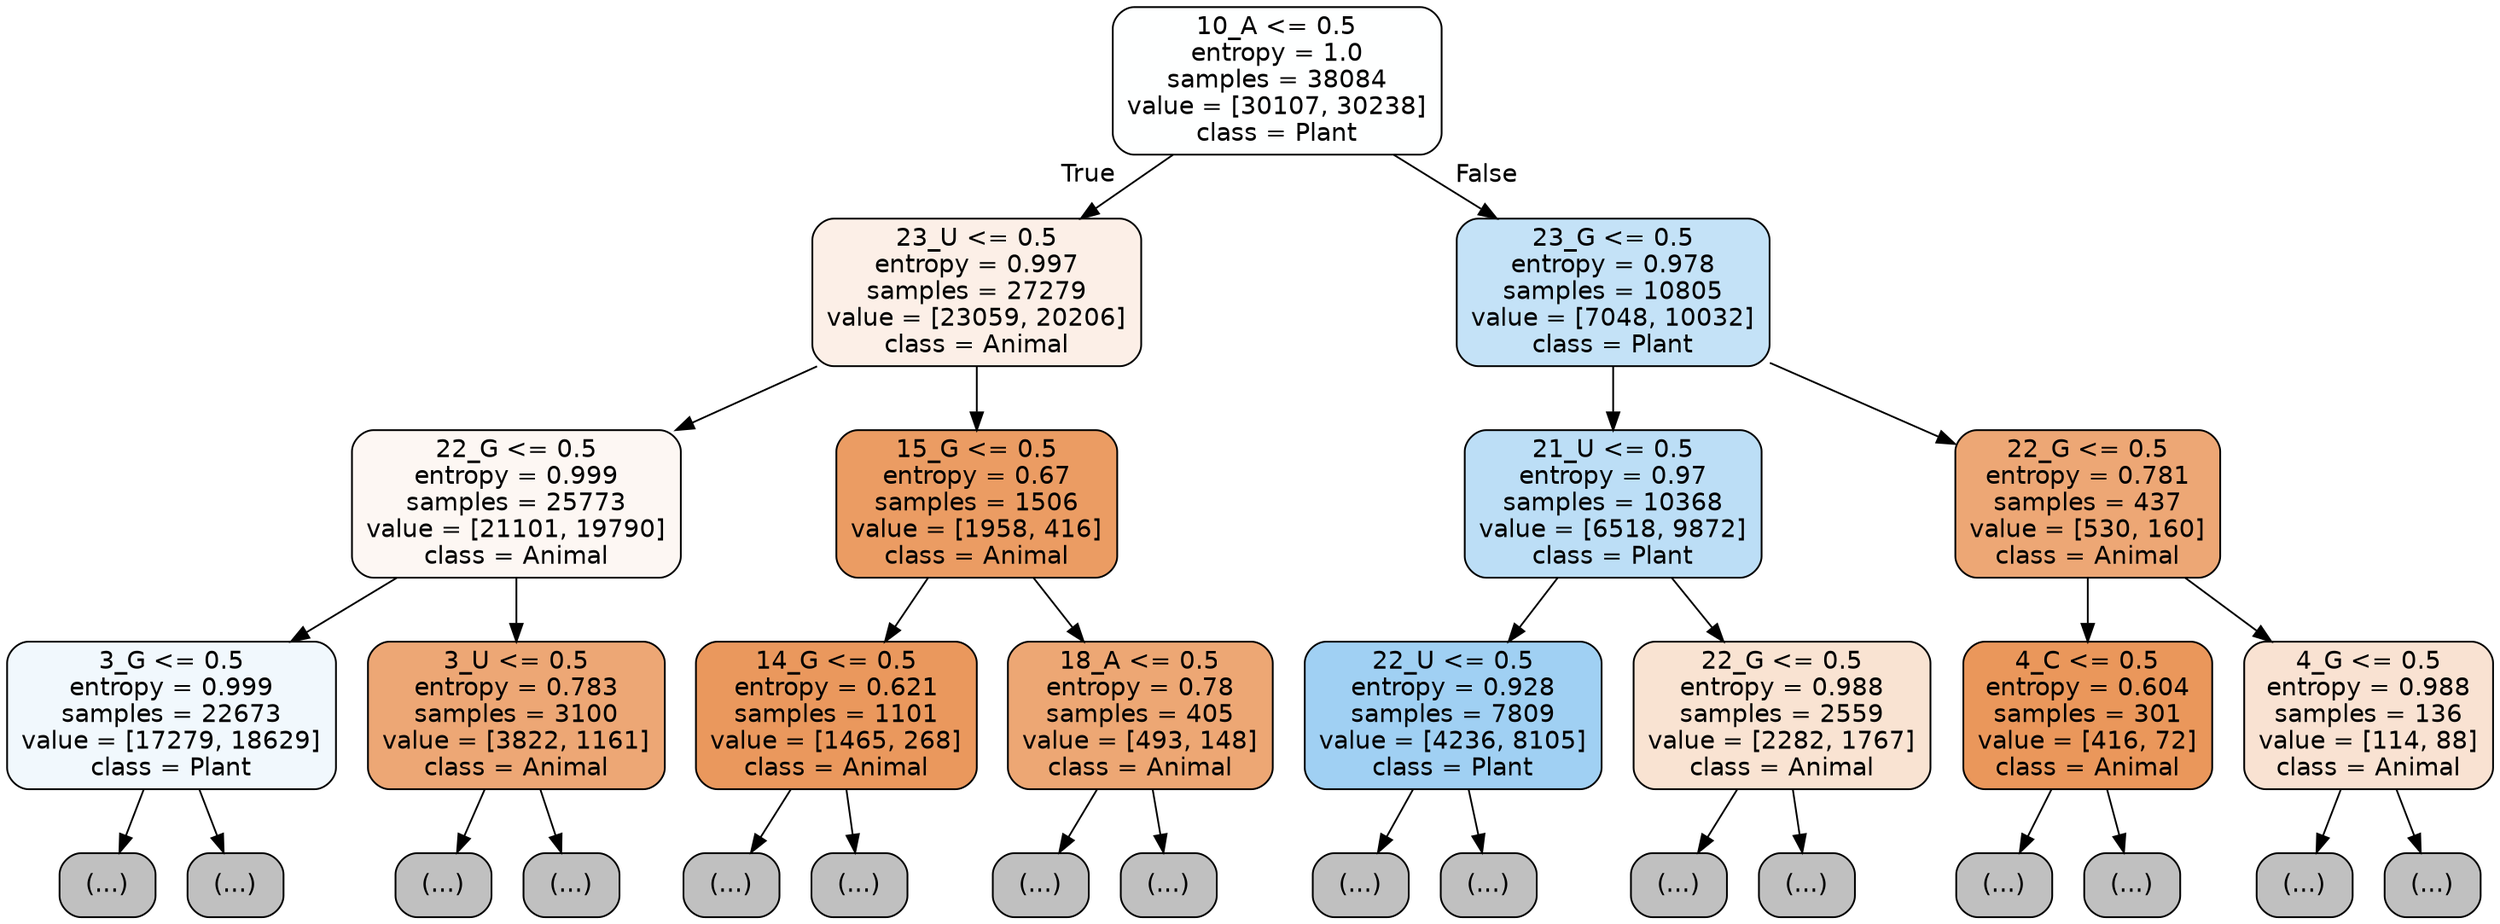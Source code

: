 digraph Tree {
node [shape=box, style="filled, rounded", color="black", fontname="helvetica"] ;
edge [fontname="helvetica"] ;
0 [label="10_A <= 0.5\nentropy = 1.0\nsamples = 38084\nvalue = [30107, 30238]\nclass = Plant", fillcolor="#feffff"] ;
1 [label="23_U <= 0.5\nentropy = 0.997\nsamples = 27279\nvalue = [23059, 20206]\nclass = Animal", fillcolor="#fcefe7"] ;
0 -> 1 [labeldistance=2.5, labelangle=45, headlabel="True"] ;
2 [label="22_G <= 0.5\nentropy = 0.999\nsamples = 25773\nvalue = [21101, 19790]\nclass = Animal", fillcolor="#fdf7f3"] ;
1 -> 2 ;
3 [label="3_G <= 0.5\nentropy = 0.999\nsamples = 22673\nvalue = [17279, 18629]\nclass = Plant", fillcolor="#f1f8fd"] ;
2 -> 3 ;
4 [label="(...)", fillcolor="#C0C0C0"] ;
3 -> 4 ;
7813 [label="(...)", fillcolor="#C0C0C0"] ;
3 -> 7813 ;
10932 [label="3_U <= 0.5\nentropy = 0.783\nsamples = 3100\nvalue = [3822, 1161]\nclass = Animal", fillcolor="#eda775"] ;
2 -> 10932 ;
10933 [label="(...)", fillcolor="#C0C0C0"] ;
10932 -> 10933 ;
11952 [label="(...)", fillcolor="#C0C0C0"] ;
10932 -> 11952 ;
12277 [label="15_G <= 0.5\nentropy = 0.67\nsamples = 1506\nvalue = [1958, 416]\nclass = Animal", fillcolor="#eb9c63"] ;
1 -> 12277 ;
12278 [label="14_G <= 0.5\nentropy = 0.621\nsamples = 1101\nvalue = [1465, 268]\nclass = Animal", fillcolor="#ea985d"] ;
12277 -> 12278 ;
12279 [label="(...)", fillcolor="#C0C0C0"] ;
12278 -> 12279 ;
12550 [label="(...)", fillcolor="#C0C0C0"] ;
12278 -> 12550 ;
12691 [label="18_A <= 0.5\nentropy = 0.78\nsamples = 405\nvalue = [493, 148]\nclass = Animal", fillcolor="#eda774"] ;
12277 -> 12691 ;
12692 [label="(...)", fillcolor="#C0C0C0"] ;
12691 -> 12692 ;
12855 [label="(...)", fillcolor="#C0C0C0"] ;
12691 -> 12855 ;
12880 [label="23_G <= 0.5\nentropy = 0.978\nsamples = 10805\nvalue = [7048, 10032]\nclass = Plant", fillcolor="#c4e2f7"] ;
0 -> 12880 [labeldistance=2.5, labelangle=-45, headlabel="False"] ;
12881 [label="21_U <= 0.5\nentropy = 0.97\nsamples = 10368\nvalue = [6518, 9872]\nclass = Plant", fillcolor="#bcdef6"] ;
12880 -> 12881 ;
12882 [label="22_U <= 0.5\nentropy = 0.928\nsamples = 7809\nvalue = [4236, 8105]\nclass = Plant", fillcolor="#a0d0f3"] ;
12881 -> 12882 ;
12883 [label="(...)", fillcolor="#C0C0C0"] ;
12882 -> 12883 ;
15588 [label="(...)", fillcolor="#C0C0C0"] ;
12882 -> 15588 ;
15929 [label="22_G <= 0.5\nentropy = 0.988\nsamples = 2559\nvalue = [2282, 1767]\nclass = Animal", fillcolor="#f9e3d2"] ;
12881 -> 15929 ;
15930 [label="(...)", fillcolor="#C0C0C0"] ;
15929 -> 15930 ;
16741 [label="(...)", fillcolor="#C0C0C0"] ;
15929 -> 16741 ;
16876 [label="22_G <= 0.5\nentropy = 0.781\nsamples = 437\nvalue = [530, 160]\nclass = Animal", fillcolor="#eda775"] ;
12880 -> 16876 ;
16877 [label="4_C <= 0.5\nentropy = 0.604\nsamples = 301\nvalue = [416, 72]\nclass = Animal", fillcolor="#ea975b"] ;
16876 -> 16877 ;
16878 [label="(...)", fillcolor="#C0C0C0"] ;
16877 -> 16878 ;
16947 [label="(...)", fillcolor="#C0C0C0"] ;
16877 -> 16947 ;
16982 [label="4_G <= 0.5\nentropy = 0.988\nsamples = 136\nvalue = [114, 88]\nclass = Animal", fillcolor="#f9e2d2"] ;
16876 -> 16982 ;
16983 [label="(...)", fillcolor="#C0C0C0"] ;
16982 -> 16983 ;
17026 [label="(...)", fillcolor="#C0C0C0"] ;
16982 -> 17026 ;
}